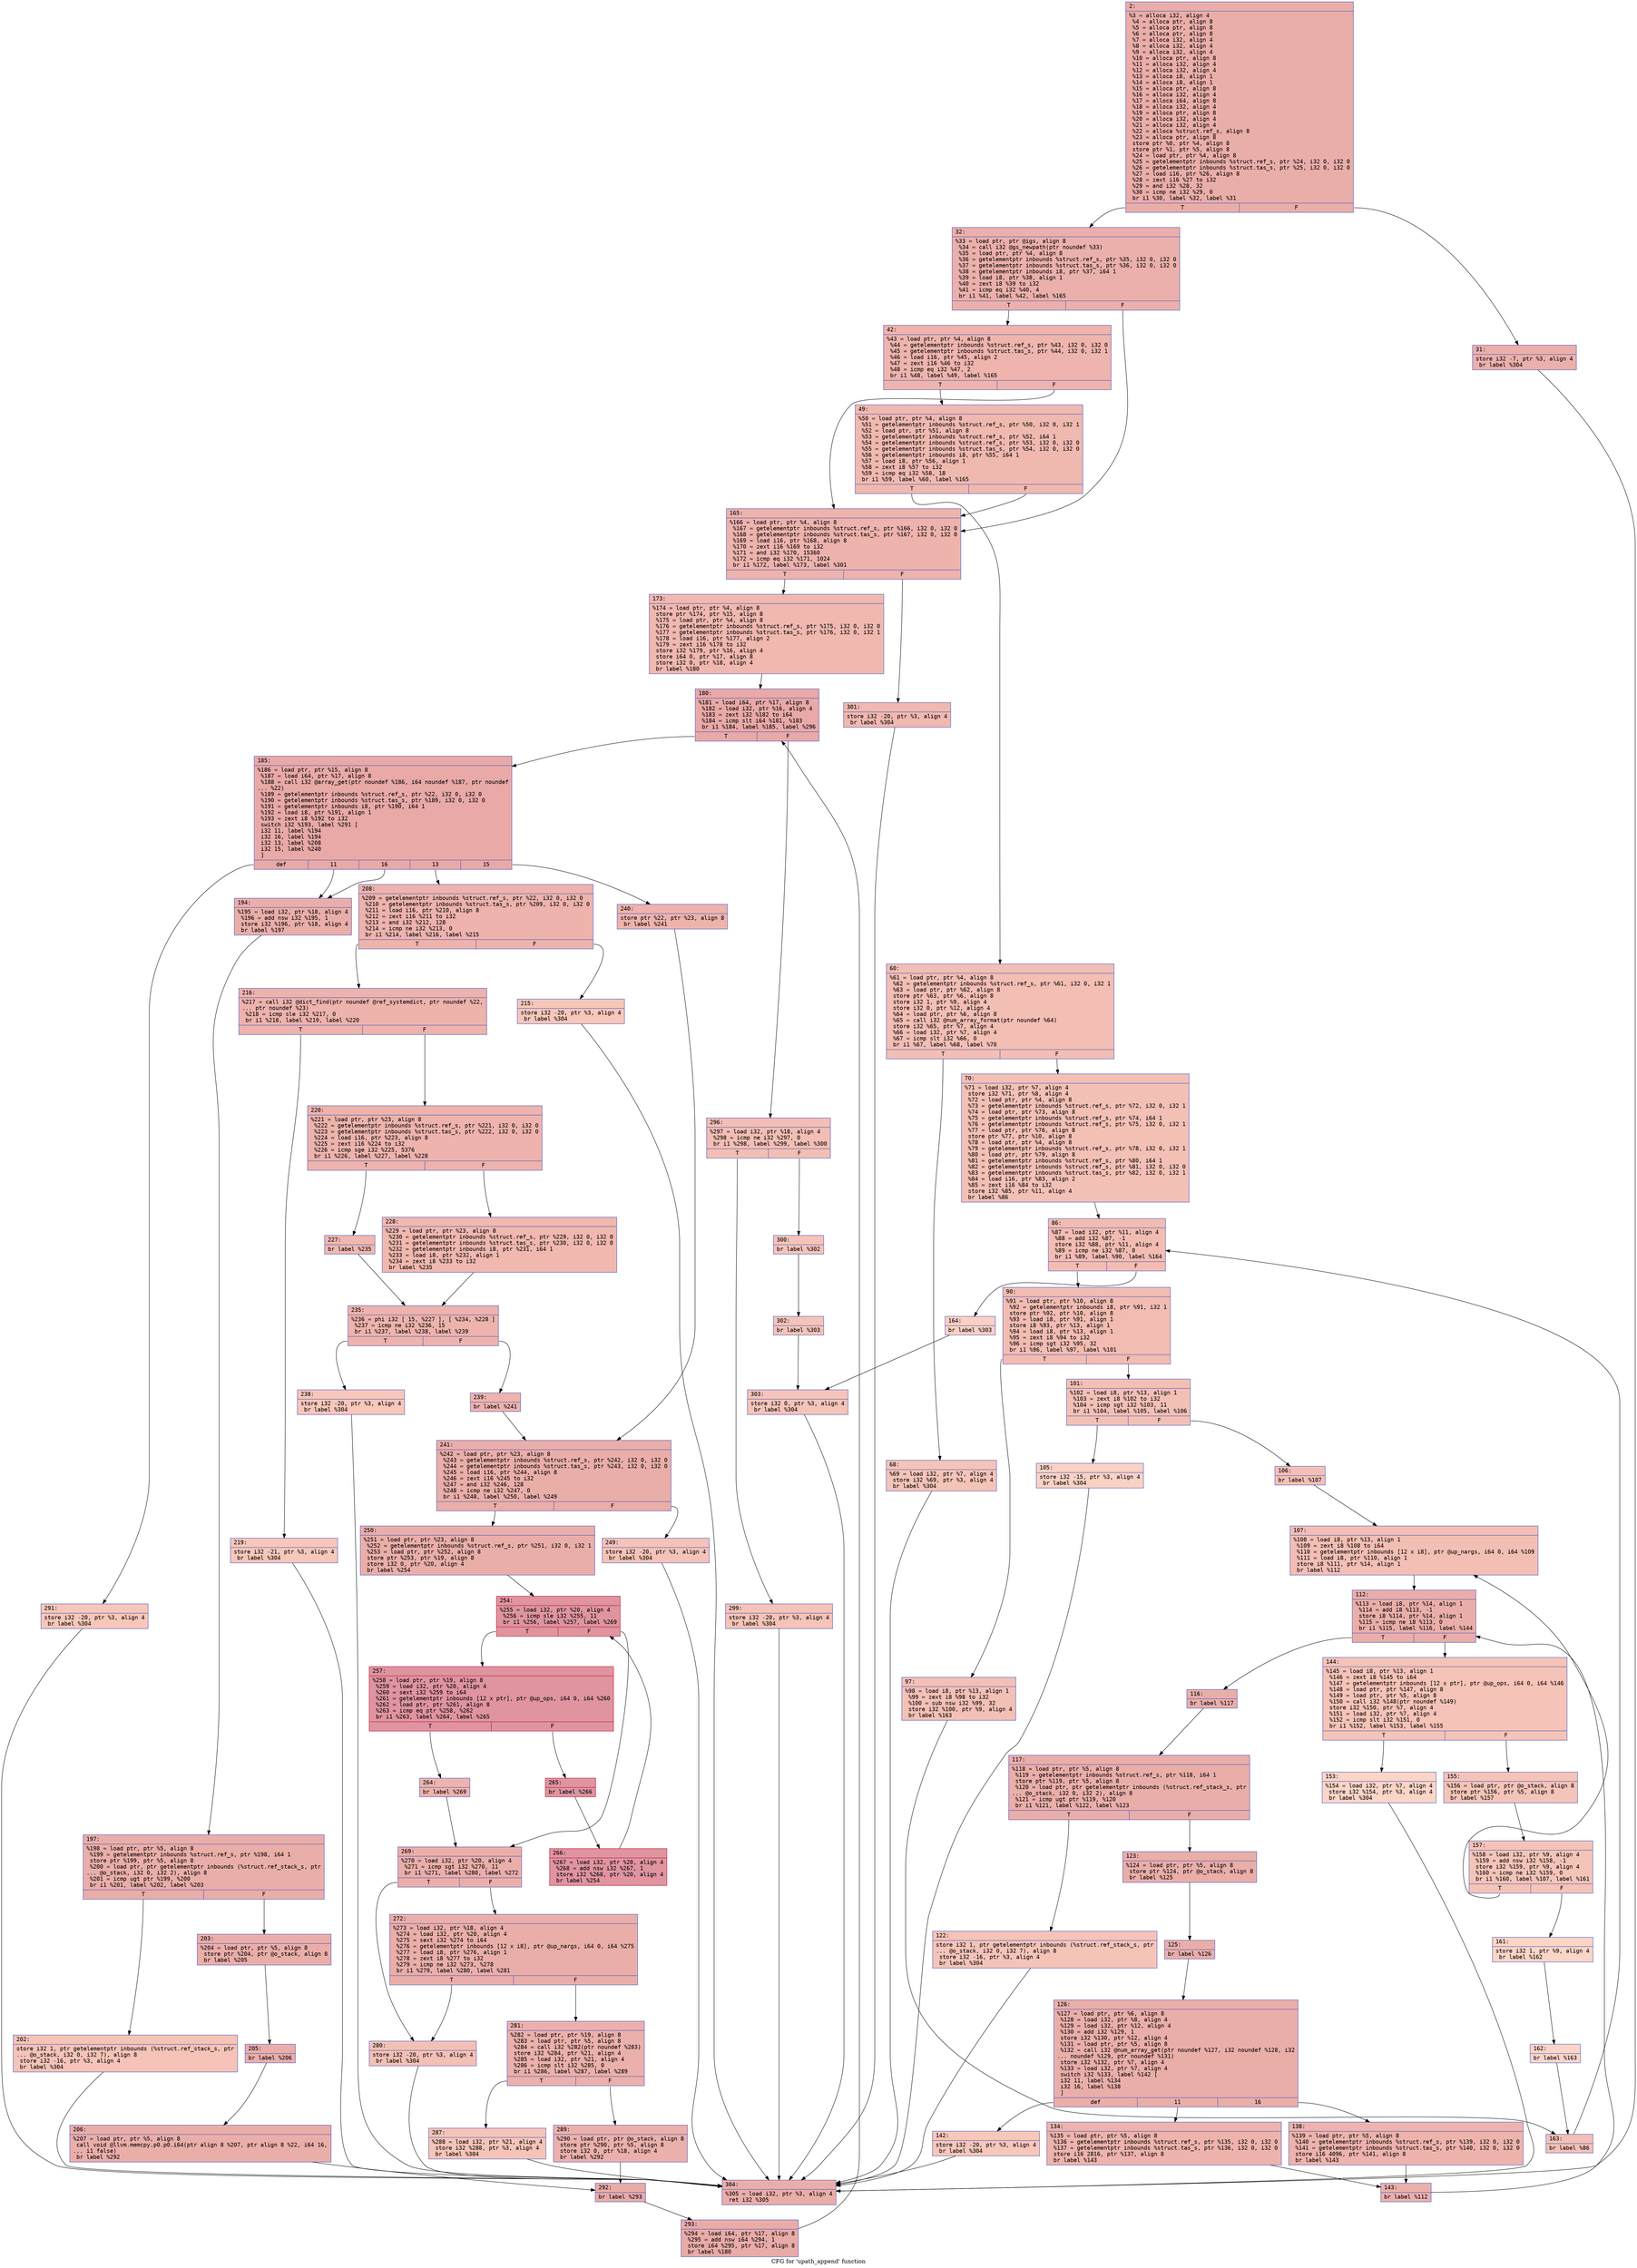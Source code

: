 digraph "CFG for 'upath_append' function" {
	label="CFG for 'upath_append' function";

	Node0x600003a87bb0 [shape=record,color="#3d50c3ff", style=filled, fillcolor="#d0473d70" fontname="Courier",label="{2:\l|  %3 = alloca i32, align 4\l  %4 = alloca ptr, align 8\l  %5 = alloca ptr, align 8\l  %6 = alloca ptr, align 8\l  %7 = alloca i32, align 4\l  %8 = alloca i32, align 4\l  %9 = alloca i32, align 4\l  %10 = alloca ptr, align 8\l  %11 = alloca i32, align 4\l  %12 = alloca i32, align 4\l  %13 = alloca i8, align 1\l  %14 = alloca i8, align 1\l  %15 = alloca ptr, align 8\l  %16 = alloca i32, align 4\l  %17 = alloca i64, align 8\l  %18 = alloca i32, align 4\l  %19 = alloca ptr, align 8\l  %20 = alloca i32, align 4\l  %21 = alloca i32, align 4\l  %22 = alloca %struct.ref_s, align 8\l  %23 = alloca ptr, align 8\l  store ptr %0, ptr %4, align 8\l  store ptr %1, ptr %5, align 8\l  %24 = load ptr, ptr %4, align 8\l  %25 = getelementptr inbounds %struct.ref_s, ptr %24, i32 0, i32 0\l  %26 = getelementptr inbounds %struct.tas_s, ptr %25, i32 0, i32 0\l  %27 = load i16, ptr %26, align 8\l  %28 = zext i16 %27 to i32\l  %29 = and i32 %28, 32\l  %30 = icmp ne i32 %29, 0\l  br i1 %30, label %32, label %31\l|{<s0>T|<s1>F}}"];
	Node0x600003a87bb0:s0 -> Node0x600003a87c50[tooltip="2 -> 32\nProbability 50.00%" ];
	Node0x600003a87bb0:s1 -> Node0x600003a87c00[tooltip="2 -> 31\nProbability 50.00%" ];
	Node0x600003a87c00 [shape=record,color="#3d50c3ff", style=filled, fillcolor="#d24b4070" fontname="Courier",label="{31:\l|  store i32 -7, ptr %3, align 4\l  br label %304\l}"];
	Node0x600003a87c00 -> Node0x600003a81450[tooltip="31 -> 304\nProbability 100.00%" ];
	Node0x600003a87c50 [shape=record,color="#3d50c3ff", style=filled, fillcolor="#d24b4070" fontname="Courier",label="{32:\l|  %33 = load ptr, ptr @igs, align 8\l  %34 = call i32 @gs_newpath(ptr noundef %33)\l  %35 = load ptr, ptr %4, align 8\l  %36 = getelementptr inbounds %struct.ref_s, ptr %35, i32 0, i32 0\l  %37 = getelementptr inbounds %struct.tas_s, ptr %36, i32 0, i32 0\l  %38 = getelementptr inbounds i8, ptr %37, i64 1\l  %39 = load i8, ptr %38, align 1\l  %40 = zext i8 %39 to i32\l  %41 = icmp eq i32 %40, 4\l  br i1 %41, label %42, label %165\l|{<s0>T|<s1>F}}"];
	Node0x600003a87c50:s0 -> Node0x600003a87ca0[tooltip="32 -> 42\nProbability 50.00%" ];
	Node0x600003a87c50:s1 -> Node0x600003a80690[tooltip="32 -> 165\nProbability 50.00%" ];
	Node0x600003a87ca0 [shape=record,color="#3d50c3ff", style=filled, fillcolor="#d8564670" fontname="Courier",label="{42:\l|  %43 = load ptr, ptr %4, align 8\l  %44 = getelementptr inbounds %struct.ref_s, ptr %43, i32 0, i32 0\l  %45 = getelementptr inbounds %struct.tas_s, ptr %44, i32 0, i32 1\l  %46 = load i16, ptr %45, align 2\l  %47 = zext i16 %46 to i32\l  %48 = icmp eq i32 %47, 2\l  br i1 %48, label %49, label %165\l|{<s0>T|<s1>F}}"];
	Node0x600003a87ca0:s0 -> Node0x600003a87cf0[tooltip="42 -> 49\nProbability 50.00%" ];
	Node0x600003a87ca0:s1 -> Node0x600003a80690[tooltip="42 -> 165\nProbability 50.00%" ];
	Node0x600003a87cf0 [shape=record,color="#3d50c3ff", style=filled, fillcolor="#de614d70" fontname="Courier",label="{49:\l|  %50 = load ptr, ptr %4, align 8\l  %51 = getelementptr inbounds %struct.ref_s, ptr %50, i32 0, i32 1\l  %52 = load ptr, ptr %51, align 8\l  %53 = getelementptr inbounds %struct.ref_s, ptr %52, i64 1\l  %54 = getelementptr inbounds %struct.ref_s, ptr %53, i32 0, i32 0\l  %55 = getelementptr inbounds %struct.tas_s, ptr %54, i32 0, i32 0\l  %56 = getelementptr inbounds i8, ptr %55, i64 1\l  %57 = load i8, ptr %56, align 1\l  %58 = zext i8 %57 to i32\l  %59 = icmp eq i32 %58, 18\l  br i1 %59, label %60, label %165\l|{<s0>T|<s1>F}}"];
	Node0x600003a87cf0:s0 -> Node0x600003a87d40[tooltip="49 -> 60\nProbability 50.00%" ];
	Node0x600003a87cf0:s1 -> Node0x600003a80690[tooltip="49 -> 165\nProbability 50.00%" ];
	Node0x600003a87d40 [shape=record,color="#3d50c3ff", style=filled, fillcolor="#e36c5570" fontname="Courier",label="{60:\l|  %61 = load ptr, ptr %4, align 8\l  %62 = getelementptr inbounds %struct.ref_s, ptr %61, i32 0, i32 1\l  %63 = load ptr, ptr %62, align 8\l  store ptr %63, ptr %6, align 8\l  store i32 1, ptr %9, align 4\l  store i32 0, ptr %12, align 4\l  %64 = load ptr, ptr %6, align 8\l  %65 = call i32 @num_array_format(ptr noundef %64)\l  store i32 %65, ptr %7, align 4\l  %66 = load i32, ptr %7, align 4\l  %67 = icmp slt i32 %66, 0\l  br i1 %67, label %68, label %70\l|{<s0>T|<s1>F}}"];
	Node0x600003a87d40:s0 -> Node0x600003a87d90[tooltip="60 -> 68\nProbability 37.50%" ];
	Node0x600003a87d40:s1 -> Node0x600003a87de0[tooltip="60 -> 70\nProbability 62.50%" ];
	Node0x600003a87d90 [shape=record,color="#3d50c3ff", style=filled, fillcolor="#e97a5f70" fontname="Courier",label="{68:\l|  %69 = load i32, ptr %7, align 4\l  store i32 %69, ptr %3, align 4\l  br label %304\l}"];
	Node0x600003a87d90 -> Node0x600003a81450[tooltip="68 -> 304\nProbability 100.00%" ];
	Node0x600003a87de0 [shape=record,color="#3d50c3ff", style=filled, fillcolor="#e5705870" fontname="Courier",label="{70:\l|  %71 = load i32, ptr %7, align 4\l  store i32 %71, ptr %8, align 4\l  %72 = load ptr, ptr %4, align 8\l  %73 = getelementptr inbounds %struct.ref_s, ptr %72, i32 0, i32 1\l  %74 = load ptr, ptr %73, align 8\l  %75 = getelementptr inbounds %struct.ref_s, ptr %74, i64 1\l  %76 = getelementptr inbounds %struct.ref_s, ptr %75, i32 0, i32 1\l  %77 = load ptr, ptr %76, align 8\l  store ptr %77, ptr %10, align 8\l  %78 = load ptr, ptr %4, align 8\l  %79 = getelementptr inbounds %struct.ref_s, ptr %78, i32 0, i32 1\l  %80 = load ptr, ptr %79, align 8\l  %81 = getelementptr inbounds %struct.ref_s, ptr %80, i64 1\l  %82 = getelementptr inbounds %struct.ref_s, ptr %81, i32 0, i32 0\l  %83 = getelementptr inbounds %struct.tas_s, ptr %82, i32 0, i32 1\l  %84 = load i16, ptr %83, align 2\l  %85 = zext i16 %84 to i32\l  store i32 %85, ptr %11, align 4\l  br label %86\l}"];
	Node0x600003a87de0 -> Node0x600003a87e30[tooltip="70 -> 86\nProbability 100.00%" ];
	Node0x600003a87e30 [shape=record,color="#3d50c3ff", style=filled, fillcolor="#e1675170" fontname="Courier",label="{86:\l|  %87 = load i32, ptr %11, align 4\l  %88 = add i32 %87, -1\l  store i32 %88, ptr %11, align 4\l  %89 = icmp ne i32 %87, 0\l  br i1 %89, label %90, label %164\l|{<s0>T|<s1>F}}"];
	Node0x600003a87e30:s0 -> Node0x600003a87e80[tooltip="86 -> 90\nProbability 96.88%" ];
	Node0x600003a87e30:s1 -> Node0x600003a80640[tooltip="86 -> 164\nProbability 3.12%" ];
	Node0x600003a87e80 [shape=record,color="#3d50c3ff", style=filled, fillcolor="#e1675170" fontname="Courier",label="{90:\l|  %91 = load ptr, ptr %10, align 8\l  %92 = getelementptr inbounds i8, ptr %91, i32 1\l  store ptr %92, ptr %10, align 8\l  %93 = load i8, ptr %91, align 1\l  store i8 %93, ptr %13, align 1\l  %94 = load i8, ptr %13, align 1\l  %95 = zext i8 %94 to i32\l  %96 = icmp sgt i32 %95, 32\l  br i1 %96, label %97, label %101\l|{<s0>T|<s1>F}}"];
	Node0x600003a87e80:s0 -> Node0x600003a87ed0[tooltip="90 -> 97\nProbability 50.00%" ];
	Node0x600003a87e80:s1 -> Node0x600003a87f20[tooltip="90 -> 101\nProbability 50.00%" ];
	Node0x600003a87ed0 [shape=record,color="#3d50c3ff", style=filled, fillcolor="#e5705870" fontname="Courier",label="{97:\l|  %98 = load i8, ptr %13, align 1\l  %99 = zext i8 %98 to i32\l  %100 = sub nsw i32 %99, 32\l  store i32 %100, ptr %9, align 4\l  br label %163\l}"];
	Node0x600003a87ed0 -> Node0x600003a805f0[tooltip="97 -> 163\nProbability 100.00%" ];
	Node0x600003a87f20 [shape=record,color="#3d50c3ff", style=filled, fillcolor="#e5705870" fontname="Courier",label="{101:\l|  %102 = load i8, ptr %13, align 1\l  %103 = zext i8 %102 to i32\l  %104 = icmp sgt i32 %103, 11\l  br i1 %104, label %105, label %106\l|{<s0>T|<s1>F}}"];
	Node0x600003a87f20:s0 -> Node0x600003a87f70[tooltip="101 -> 105\nProbability 3.12%" ];
	Node0x600003a87f20:s1 -> Node0x600003a80000[tooltip="101 -> 106\nProbability 96.88%" ];
	Node0x600003a87f70 [shape=record,color="#3d50c3ff", style=filled, fillcolor="#f4987a70" fontname="Courier",label="{105:\l|  store i32 -15, ptr %3, align 4\l  br label %304\l}"];
	Node0x600003a87f70 -> Node0x600003a81450[tooltip="105 -> 304\nProbability 100.00%" ];
	Node0x600003a80000 [shape=record,color="#3d50c3ff", style=filled, fillcolor="#e5705870" fontname="Courier",label="{106:\l|  br label %107\l}"];
	Node0x600003a80000 -> Node0x600003a80050[tooltip="106 -> 107\nProbability 100.00%" ];
	Node0x600003a80050 [shape=record,color="#3d50c3ff", style=filled, fillcolor="#e36c5570" fontname="Courier",label="{107:\l|  %108 = load i8, ptr %13, align 1\l  %109 = zext i8 %108 to i64\l  %110 = getelementptr inbounds [12 x i8], ptr @up_nargs, i64 0, i64 %109\l  %111 = load i8, ptr %110, align 1\l  store i8 %111, ptr %14, align 1\l  br label %112\l}"];
	Node0x600003a80050 -> Node0x600003a800a0[tooltip="107 -> 112\nProbability 100.00%" ];
	Node0x600003a800a0 [shape=record,color="#3d50c3ff", style=filled, fillcolor="#d0473d70" fontname="Courier",label="{112:\l|  %113 = load i8, ptr %14, align 1\l  %114 = add i8 %113, -1\l  store i8 %114, ptr %14, align 1\l  %115 = icmp ne i8 %113, 0\l  br i1 %115, label %116, label %144\l|{<s0>T|<s1>F}}"];
	Node0x600003a800a0:s0 -> Node0x600003a800f0[tooltip="112 -> 116\nProbability 96.88%" ];
	Node0x600003a800a0:s1 -> Node0x600003a80410[tooltip="112 -> 144\nProbability 3.12%" ];
	Node0x600003a800f0 [shape=record,color="#3d50c3ff", style=filled, fillcolor="#d0473d70" fontname="Courier",label="{116:\l|  br label %117\l}"];
	Node0x600003a800f0 -> Node0x600003a80140[tooltip="116 -> 117\nProbability 100.00%" ];
	Node0x600003a80140 [shape=record,color="#3d50c3ff", style=filled, fillcolor="#d0473d70" fontname="Courier",label="{117:\l|  %118 = load ptr, ptr %5, align 8\l  %119 = getelementptr inbounds %struct.ref_s, ptr %118, i64 1\l  store ptr %119, ptr %5, align 8\l  %120 = load ptr, ptr getelementptr inbounds (%struct.ref_stack_s, ptr\l... @o_stack, i32 0, i32 2), align 8\l  %121 = icmp ugt ptr %119, %120\l  br i1 %121, label %122, label %123\l|{<s0>T|<s1>F}}"];
	Node0x600003a80140:s0 -> Node0x600003a80190[tooltip="117 -> 122\nProbability 3.12%" ];
	Node0x600003a80140:s1 -> Node0x600003a801e0[tooltip="117 -> 123\nProbability 96.88%" ];
	Node0x600003a80190 [shape=record,color="#3d50c3ff", style=filled, fillcolor="#e97a5f70" fontname="Courier",label="{122:\l|  store i32 1, ptr getelementptr inbounds (%struct.ref_stack_s, ptr\l... @o_stack, i32 0, i32 7), align 8\l  store i32 -16, ptr %3, align 4\l  br label %304\l}"];
	Node0x600003a80190 -> Node0x600003a81450[tooltip="122 -> 304\nProbability 100.00%" ];
	Node0x600003a801e0 [shape=record,color="#3d50c3ff", style=filled, fillcolor="#d0473d70" fontname="Courier",label="{123:\l|  %124 = load ptr, ptr %5, align 8\l  store ptr %124, ptr @o_stack, align 8\l  br label %125\l}"];
	Node0x600003a801e0 -> Node0x600003a80230[tooltip="123 -> 125\nProbability 100.00%" ];
	Node0x600003a80230 [shape=record,color="#3d50c3ff", style=filled, fillcolor="#d0473d70" fontname="Courier",label="{125:\l|  br label %126\l}"];
	Node0x600003a80230 -> Node0x600003a80280[tooltip="125 -> 126\nProbability 100.00%" ];
	Node0x600003a80280 [shape=record,color="#3d50c3ff", style=filled, fillcolor="#d0473d70" fontname="Courier",label="{126:\l|  %127 = load ptr, ptr %6, align 8\l  %128 = load i32, ptr %8, align 4\l  %129 = load i32, ptr %12, align 4\l  %130 = add i32 %129, 1\l  store i32 %130, ptr %12, align 4\l  %131 = load ptr, ptr %5, align 8\l  %132 = call i32 @num_array_get(ptr noundef %127, i32 noundef %128, i32\l... noundef %129, ptr noundef %131)\l  store i32 %132, ptr %7, align 4\l  %133 = load i32, ptr %7, align 4\l  switch i32 %133, label %142 [\l    i32 11, label %134\l    i32 16, label %138\l  ]\l|{<s0>def|<s1>11|<s2>16}}"];
	Node0x600003a80280:s0 -> Node0x600003a80370[tooltip="126 -> 142\nProbability 1.59%" ];
	Node0x600003a80280:s1 -> Node0x600003a802d0[tooltip="126 -> 134\nProbability 49.21%" ];
	Node0x600003a80280:s2 -> Node0x600003a80320[tooltip="126 -> 138\nProbability 49.21%" ];
	Node0x600003a802d0 [shape=record,color="#3d50c3ff", style=filled, fillcolor="#d6524470" fontname="Courier",label="{134:\l|  %135 = load ptr, ptr %5, align 8\l  %136 = getelementptr inbounds %struct.ref_s, ptr %135, i32 0, i32 0\l  %137 = getelementptr inbounds %struct.tas_s, ptr %136, i32 0, i32 0\l  store i16 2816, ptr %137, align 8\l  br label %143\l}"];
	Node0x600003a802d0 -> Node0x600003a803c0[tooltip="134 -> 143\nProbability 100.00%" ];
	Node0x600003a80320 [shape=record,color="#3d50c3ff", style=filled, fillcolor="#d6524470" fontname="Courier",label="{138:\l|  %139 = load ptr, ptr %5, align 8\l  %140 = getelementptr inbounds %struct.ref_s, ptr %139, i32 0, i32 0\l  %141 = getelementptr inbounds %struct.tas_s, ptr %140, i32 0, i32 0\l  store i16 4096, ptr %141, align 8\l  br label %143\l}"];
	Node0x600003a80320 -> Node0x600003a803c0[tooltip="138 -> 143\nProbability 100.00%" ];
	Node0x600003a80370 [shape=record,color="#3d50c3ff", style=filled, fillcolor="#ec7f6370" fontname="Courier",label="{142:\l|  store i32 -20, ptr %3, align 4\l  br label %304\l}"];
	Node0x600003a80370 -> Node0x600003a81450[tooltip="142 -> 304\nProbability 100.00%" ];
	Node0x600003a803c0 [shape=record,color="#3d50c3ff", style=filled, fillcolor="#d24b4070" fontname="Courier",label="{143:\l|  br label %112\l}"];
	Node0x600003a803c0 -> Node0x600003a800a0[tooltip="143 -> 112\nProbability 100.00%" ];
	Node0x600003a80410 [shape=record,color="#3d50c3ff", style=filled, fillcolor="#e8765c70" fontname="Courier",label="{144:\l|  %145 = load i8, ptr %13, align 1\l  %146 = zext i8 %145 to i64\l  %147 = getelementptr inbounds [12 x ptr], ptr @up_ops, i64 0, i64 %146\l  %148 = load ptr, ptr %147, align 8\l  %149 = load ptr, ptr %5, align 8\l  %150 = call i32 %148(ptr noundef %149)\l  store i32 %150, ptr %7, align 4\l  %151 = load i32, ptr %7, align 4\l  %152 = icmp slt i32 %151, 0\l  br i1 %152, label %153, label %155\l|{<s0>T|<s1>F}}"];
	Node0x600003a80410:s0 -> Node0x600003a80460[tooltip="144 -> 153\nProbability 3.12%" ];
	Node0x600003a80410:s1 -> Node0x600003a804b0[tooltip="144 -> 155\nProbability 96.88%" ];
	Node0x600003a80460 [shape=record,color="#3d50c3ff", style=filled, fillcolor="#f5a08170" fontname="Courier",label="{153:\l|  %154 = load i32, ptr %7, align 4\l  store i32 %154, ptr %3, align 4\l  br label %304\l}"];
	Node0x600003a80460 -> Node0x600003a81450[tooltip="153 -> 304\nProbability 100.00%" ];
	Node0x600003a804b0 [shape=record,color="#3d50c3ff", style=filled, fillcolor="#e97a5f70" fontname="Courier",label="{155:\l|  %156 = load ptr, ptr @o_stack, align 8\l  store ptr %156, ptr %5, align 8\l  br label %157\l}"];
	Node0x600003a804b0 -> Node0x600003a80500[tooltip="155 -> 157\nProbability 100.00%" ];
	Node0x600003a80500 [shape=record,color="#3d50c3ff", style=filled, fillcolor="#e97a5f70" fontname="Courier",label="{157:\l|  %158 = load i32, ptr %9, align 4\l  %159 = add nsw i32 %158, -1\l  store i32 %159, ptr %9, align 4\l  %160 = icmp ne i32 %159, 0\l  br i1 %160, label %107, label %161\l|{<s0>T|<s1>F}}"];
	Node0x600003a80500:s0 -> Node0x600003a80050[tooltip="157 -> 107\nProbability 96.88%" ];
	Node0x600003a80500:s1 -> Node0x600003a80550[tooltip="157 -> 161\nProbability 3.12%" ];
	Node0x600003a80550 [shape=record,color="#3d50c3ff", style=filled, fillcolor="#f5a08170" fontname="Courier",label="{161:\l|  store i32 1, ptr %9, align 4\l  br label %162\l}"];
	Node0x600003a80550 -> Node0x600003a805a0[tooltip="161 -> 162\nProbability 100.00%" ];
	Node0x600003a805a0 [shape=record,color="#3d50c3ff", style=filled, fillcolor="#f5a08170" fontname="Courier",label="{162:\l|  br label %163\l}"];
	Node0x600003a805a0 -> Node0x600003a805f0[tooltip="162 -> 163\nProbability 100.00%" ];
	Node0x600003a805f0 [shape=record,color="#3d50c3ff", style=filled, fillcolor="#e5705870" fontname="Courier",label="{163:\l|  br label %86\l}"];
	Node0x600003a805f0 -> Node0x600003a87e30[tooltip="163 -> 86\nProbability 100.00%" ];
	Node0x600003a80640 [shape=record,color="#3d50c3ff", style=filled, fillcolor="#f3947570" fontname="Courier",label="{164:\l|  br label %303\l}"];
	Node0x600003a80640 -> Node0x600003a81400[tooltip="164 -> 303\nProbability 100.00%" ];
	Node0x600003a80690 [shape=record,color="#3d50c3ff", style=filled, fillcolor="#d6524470" fontname="Courier",label="{165:\l|  %166 = load ptr, ptr %4, align 8\l  %167 = getelementptr inbounds %struct.ref_s, ptr %166, i32 0, i32 0\l  %168 = getelementptr inbounds %struct.tas_s, ptr %167, i32 0, i32 0\l  %169 = load i16, ptr %168, align 8\l  %170 = zext i16 %169 to i32\l  %171 = and i32 %170, 15360\l  %172 = icmp eq i32 %171, 1024\l  br i1 %172, label %173, label %301\l|{<s0>T|<s1>F}}"];
	Node0x600003a80690:s0 -> Node0x600003a806e0[tooltip="165 -> 173\nProbability 50.00%" ];
	Node0x600003a80690:s1 -> Node0x600003a81360[tooltip="165 -> 301\nProbability 50.00%" ];
	Node0x600003a806e0 [shape=record,color="#3d50c3ff", style=filled, fillcolor="#dc5d4a70" fontname="Courier",label="{173:\l|  %174 = load ptr, ptr %4, align 8\l  store ptr %174, ptr %15, align 8\l  %175 = load ptr, ptr %4, align 8\l  %176 = getelementptr inbounds %struct.ref_s, ptr %175, i32 0, i32 0\l  %177 = getelementptr inbounds %struct.tas_s, ptr %176, i32 0, i32 1\l  %178 = load i16, ptr %177, align 2\l  %179 = zext i16 %178 to i32\l  store i32 %179, ptr %16, align 4\l  store i64 0, ptr %17, align 8\l  store i32 0, ptr %18, align 4\l  br label %180\l}"];
	Node0x600003a806e0 -> Node0x600003a80730[tooltip="173 -> 180\nProbability 100.00%" ];
	Node0x600003a80730 [shape=record,color="#3d50c3ff", style=filled, fillcolor="#ca3b3770" fontname="Courier",label="{180:\l|  %181 = load i64, ptr %17, align 8\l  %182 = load i32, ptr %16, align 4\l  %183 = zext i32 %182 to i64\l  %184 = icmp slt i64 %181, %183\l  br i1 %184, label %185, label %296\l|{<s0>T|<s1>F}}"];
	Node0x600003a80730:s0 -> Node0x600003a80780[tooltip="180 -> 185\nProbability 96.88%" ];
	Node0x600003a80730:s1 -> Node0x600003a81270[tooltip="180 -> 296\nProbability 3.12%" ];
	Node0x600003a80780 [shape=record,color="#3d50c3ff", style=filled, fillcolor="#ca3b3770" fontname="Courier",label="{185:\l|  %186 = load ptr, ptr %15, align 8\l  %187 = load i64, ptr %17, align 8\l  %188 = call i32 @array_get(ptr noundef %186, i64 noundef %187, ptr noundef\l... %22)\l  %189 = getelementptr inbounds %struct.ref_s, ptr %22, i32 0, i32 0\l  %190 = getelementptr inbounds %struct.tas_s, ptr %189, i32 0, i32 0\l  %191 = getelementptr inbounds i8, ptr %190, i64 1\l  %192 = load i8, ptr %191, align 1\l  %193 = zext i8 %192 to i32\l  switch i32 %193, label %291 [\l    i32 11, label %194\l    i32 16, label %194\l    i32 13, label %208\l    i32 15, label %240\l  ]\l|{<s0>def|<s1>11|<s2>16|<s3>13|<s4>15}}"];
	Node0x600003a80780:s0 -> Node0x600003a81180[tooltip="185 -> 291\nProbability 0.80%" ];
	Node0x600003a80780:s1 -> Node0x600003a807d0[tooltip="185 -> 194\nProbability 49.60%" ];
	Node0x600003a80780:s2 -> Node0x600003a807d0[tooltip="185 -> 194\nProbability 49.60%" ];
	Node0x600003a80780:s3 -> Node0x600003a809b0[tooltip="185 -> 208\nProbability 24.80%" ];
	Node0x600003a80780:s4 -> Node0x600003a80cd0[tooltip="185 -> 240\nProbability 24.80%" ];
	Node0x600003a807d0 [shape=record,color="#3d50c3ff", style=filled, fillcolor="#d0473d70" fontname="Courier",label="{194:\l|  %195 = load i32, ptr %18, align 4\l  %196 = add nsw i32 %195, 1\l  store i32 %196, ptr %18, align 4\l  br label %197\l}"];
	Node0x600003a807d0 -> Node0x600003a80820[tooltip="194 -> 197\nProbability 100.00%" ];
	Node0x600003a80820 [shape=record,color="#3d50c3ff", style=filled, fillcolor="#d0473d70" fontname="Courier",label="{197:\l|  %198 = load ptr, ptr %5, align 8\l  %199 = getelementptr inbounds %struct.ref_s, ptr %198, i64 1\l  store ptr %199, ptr %5, align 8\l  %200 = load ptr, ptr getelementptr inbounds (%struct.ref_stack_s, ptr\l... @o_stack, i32 0, i32 2), align 8\l  %201 = icmp ugt ptr %199, %200\l  br i1 %201, label %202, label %203\l|{<s0>T|<s1>F}}"];
	Node0x600003a80820:s0 -> Node0x600003a80870[tooltip="197 -> 202\nProbability 3.12%" ];
	Node0x600003a80820:s1 -> Node0x600003a808c0[tooltip="197 -> 203\nProbability 96.88%" ];
	Node0x600003a80870 [shape=record,color="#3d50c3ff", style=filled, fillcolor="#e8765c70" fontname="Courier",label="{202:\l|  store i32 1, ptr getelementptr inbounds (%struct.ref_stack_s, ptr\l... @o_stack, i32 0, i32 7), align 8\l  store i32 -16, ptr %3, align 4\l  br label %304\l}"];
	Node0x600003a80870 -> Node0x600003a81450[tooltip="202 -> 304\nProbability 100.00%" ];
	Node0x600003a808c0 [shape=record,color="#3d50c3ff", style=filled, fillcolor="#d0473d70" fontname="Courier",label="{203:\l|  %204 = load ptr, ptr %5, align 8\l  store ptr %204, ptr @o_stack, align 8\l  br label %205\l}"];
	Node0x600003a808c0 -> Node0x600003a80910[tooltip="203 -> 205\nProbability 100.00%" ];
	Node0x600003a80910 [shape=record,color="#3d50c3ff", style=filled, fillcolor="#d0473d70" fontname="Courier",label="{205:\l|  br label %206\l}"];
	Node0x600003a80910 -> Node0x600003a80960[tooltip="205 -> 206\nProbability 100.00%" ];
	Node0x600003a80960 [shape=record,color="#3d50c3ff", style=filled, fillcolor="#d0473d70" fontname="Courier",label="{206:\l|  %207 = load ptr, ptr %5, align 8\l  call void @llvm.memcpy.p0.p0.i64(ptr align 8 %207, ptr align 8 %22, i64 16,\l... i1 false)\l  br label %292\l}"];
	Node0x600003a80960 -> Node0x600003a811d0[tooltip="206 -> 292\nProbability 100.00%" ];
	Node0x600003a809b0 [shape=record,color="#3d50c3ff", style=filled, fillcolor="#d6524470" fontname="Courier",label="{208:\l|  %209 = getelementptr inbounds %struct.ref_s, ptr %22, i32 0, i32 0\l  %210 = getelementptr inbounds %struct.tas_s, ptr %209, i32 0, i32 0\l  %211 = load i16, ptr %210, align 8\l  %212 = zext i16 %211 to i32\l  %213 = and i32 %212, 128\l  %214 = icmp ne i32 %213, 0\l  br i1 %214, label %216, label %215\l|{<s0>T|<s1>F}}"];
	Node0x600003a809b0:s0 -> Node0x600003a80a50[tooltip="208 -> 216\nProbability 96.88%" ];
	Node0x600003a809b0:s1 -> Node0x600003a80a00[tooltip="208 -> 215\nProbability 3.12%" ];
	Node0x600003a80a00 [shape=record,color="#3d50c3ff", style=filled, fillcolor="#ec7f6370" fontname="Courier",label="{215:\l|  store i32 -20, ptr %3, align 4\l  br label %304\l}"];
	Node0x600003a80a00 -> Node0x600003a81450[tooltip="215 -> 304\nProbability 100.00%" ];
	Node0x600003a80a50 [shape=record,color="#3d50c3ff", style=filled, fillcolor="#d6524470" fontname="Courier",label="{216:\l|  %217 = call i32 @dict_find(ptr noundef @ref_systemdict, ptr noundef %22,\l... ptr noundef %23)\l  %218 = icmp sle i32 %217, 0\l  br i1 %218, label %219, label %220\l|{<s0>T|<s1>F}}"];
	Node0x600003a80a50:s0 -> Node0x600003a80aa0[tooltip="216 -> 219\nProbability 3.12%" ];
	Node0x600003a80a50:s1 -> Node0x600003a80af0[tooltip="216 -> 220\nProbability 96.88%" ];
	Node0x600003a80aa0 [shape=record,color="#3d50c3ff", style=filled, fillcolor="#ec7f6370" fontname="Courier",label="{219:\l|  store i32 -21, ptr %3, align 4\l  br label %304\l}"];
	Node0x600003a80aa0 -> Node0x600003a81450[tooltip="219 -> 304\nProbability 100.00%" ];
	Node0x600003a80af0 [shape=record,color="#3d50c3ff", style=filled, fillcolor="#d6524470" fontname="Courier",label="{220:\l|  %221 = load ptr, ptr %23, align 8\l  %222 = getelementptr inbounds %struct.ref_s, ptr %221, i32 0, i32 0\l  %223 = getelementptr inbounds %struct.tas_s, ptr %222, i32 0, i32 0\l  %224 = load i16, ptr %223, align 8\l  %225 = zext i16 %224 to i32\l  %226 = icmp sge i32 %225, 5376\l  br i1 %226, label %227, label %228\l|{<s0>T|<s1>F}}"];
	Node0x600003a80af0:s0 -> Node0x600003a80b40[tooltip="220 -> 227\nProbability 50.00%" ];
	Node0x600003a80af0:s1 -> Node0x600003a80b90[tooltip="220 -> 228\nProbability 50.00%" ];
	Node0x600003a80b40 [shape=record,color="#3d50c3ff", style=filled, fillcolor="#dc5d4a70" fontname="Courier",label="{227:\l|  br label %235\l}"];
	Node0x600003a80b40 -> Node0x600003a80be0[tooltip="227 -> 235\nProbability 100.00%" ];
	Node0x600003a80b90 [shape=record,color="#3d50c3ff", style=filled, fillcolor="#dc5d4a70" fontname="Courier",label="{228:\l|  %229 = load ptr, ptr %23, align 8\l  %230 = getelementptr inbounds %struct.ref_s, ptr %229, i32 0, i32 0\l  %231 = getelementptr inbounds %struct.tas_s, ptr %230, i32 0, i32 0\l  %232 = getelementptr inbounds i8, ptr %231, i64 1\l  %233 = load i8, ptr %232, align 1\l  %234 = zext i8 %233 to i32\l  br label %235\l}"];
	Node0x600003a80b90 -> Node0x600003a80be0[tooltip="228 -> 235\nProbability 100.00%" ];
	Node0x600003a80be0 [shape=record,color="#3d50c3ff", style=filled, fillcolor="#d6524470" fontname="Courier",label="{235:\l|  %236 = phi i32 [ 15, %227 ], [ %234, %228 ]\l  %237 = icmp ne i32 %236, 15\l  br i1 %237, label %238, label %239\l|{<s0>T|<s1>F}}"];
	Node0x600003a80be0:s0 -> Node0x600003a80c30[tooltip="235 -> 238\nProbability 3.12%" ];
	Node0x600003a80be0:s1 -> Node0x600003a80c80[tooltip="235 -> 239\nProbability 96.88%" ];
	Node0x600003a80c30 [shape=record,color="#3d50c3ff", style=filled, fillcolor="#ec7f6370" fontname="Courier",label="{238:\l|  store i32 -20, ptr %3, align 4\l  br label %304\l}"];
	Node0x600003a80c30 -> Node0x600003a81450[tooltip="238 -> 304\nProbability 100.00%" ];
	Node0x600003a80c80 [shape=record,color="#3d50c3ff", style=filled, fillcolor="#d6524470" fontname="Courier",label="{239:\l|  br label %241\l}"];
	Node0x600003a80c80 -> Node0x600003a80d20[tooltip="239 -> 241\nProbability 100.00%" ];
	Node0x600003a80cd0 [shape=record,color="#3d50c3ff", style=filled, fillcolor="#d6524470" fontname="Courier",label="{240:\l|  store ptr %22, ptr %23, align 8\l  br label %241\l}"];
	Node0x600003a80cd0 -> Node0x600003a80d20[tooltip="240 -> 241\nProbability 100.00%" ];
	Node0x600003a80d20 [shape=record,color="#3d50c3ff", style=filled, fillcolor="#d0473d70" fontname="Courier",label="{241:\l|  %242 = load ptr, ptr %23, align 8\l  %243 = getelementptr inbounds %struct.ref_s, ptr %242, i32 0, i32 0\l  %244 = getelementptr inbounds %struct.tas_s, ptr %243, i32 0, i32 0\l  %245 = load i16, ptr %244, align 8\l  %246 = zext i16 %245 to i32\l  %247 = and i32 %246, 128\l  %248 = icmp ne i32 %247, 0\l  br i1 %248, label %250, label %249\l|{<s0>T|<s1>F}}"];
	Node0x600003a80d20:s0 -> Node0x600003a80dc0[tooltip="241 -> 250\nProbability 96.88%" ];
	Node0x600003a80d20:s1 -> Node0x600003a80d70[tooltip="241 -> 249\nProbability 3.12%" ];
	Node0x600003a80d70 [shape=record,color="#3d50c3ff", style=filled, fillcolor="#e8765c70" fontname="Courier",label="{249:\l|  store i32 -20, ptr %3, align 4\l  br label %304\l}"];
	Node0x600003a80d70 -> Node0x600003a81450[tooltip="249 -> 304\nProbability 100.00%" ];
	Node0x600003a80dc0 [shape=record,color="#3d50c3ff", style=filled, fillcolor="#d0473d70" fontname="Courier",label="{250:\l|  %251 = load ptr, ptr %23, align 8\l  %252 = getelementptr inbounds %struct.ref_s, ptr %251, i32 0, i32 1\l  %253 = load ptr, ptr %252, align 8\l  store ptr %253, ptr %19, align 8\l  store i32 0, ptr %20, align 4\l  br label %254\l}"];
	Node0x600003a80dc0 -> Node0x600003a80e10[tooltip="250 -> 254\nProbability 100.00%" ];
	Node0x600003a80e10 [shape=record,color="#b70d28ff", style=filled, fillcolor="#b70d2870" fontname="Courier",label="{254:\l|  %255 = load i32, ptr %20, align 4\l  %256 = icmp sle i32 %255, 11\l  br i1 %256, label %257, label %269\l|{<s0>T|<s1>F}}"];
	Node0x600003a80e10:s0 -> Node0x600003a80e60[tooltip="254 -> 257\nProbability 96.88%" ];
	Node0x600003a80e10:s1 -> Node0x600003a80fa0[tooltip="254 -> 269\nProbability 3.12%" ];
	Node0x600003a80e60 [shape=record,color="#b70d28ff", style=filled, fillcolor="#b70d2870" fontname="Courier",label="{257:\l|  %258 = load ptr, ptr %19, align 8\l  %259 = load i32, ptr %20, align 4\l  %260 = sext i32 %259 to i64\l  %261 = getelementptr inbounds [12 x ptr], ptr @up_ops, i64 0, i64 %260\l  %262 = load ptr, ptr %261, align 8\l  %263 = icmp eq ptr %258, %262\l  br i1 %263, label %264, label %265\l|{<s0>T|<s1>F}}"];
	Node0x600003a80e60:s0 -> Node0x600003a80eb0[tooltip="257 -> 264\nProbability 3.12%" ];
	Node0x600003a80e60:s1 -> Node0x600003a80f00[tooltip="257 -> 265\nProbability 96.88%" ];
	Node0x600003a80eb0 [shape=record,color="#3d50c3ff", style=filled, fillcolor="#d6524470" fontname="Courier",label="{264:\l|  br label %269\l}"];
	Node0x600003a80eb0 -> Node0x600003a80fa0[tooltip="264 -> 269\nProbability 100.00%" ];
	Node0x600003a80f00 [shape=record,color="#b70d28ff", style=filled, fillcolor="#b70d2870" fontname="Courier",label="{265:\l|  br label %266\l}"];
	Node0x600003a80f00 -> Node0x600003a80f50[tooltip="265 -> 266\nProbability 100.00%" ];
	Node0x600003a80f50 [shape=record,color="#b70d28ff", style=filled, fillcolor="#b70d2870" fontname="Courier",label="{266:\l|  %267 = load i32, ptr %20, align 4\l  %268 = add nsw i32 %267, 1\l  store i32 %268, ptr %20, align 4\l  br label %254\l}"];
	Node0x600003a80f50 -> Node0x600003a80e10[tooltip="266 -> 254\nProbability 100.00%" ];
	Node0x600003a80fa0 [shape=record,color="#3d50c3ff", style=filled, fillcolor="#d0473d70" fontname="Courier",label="{269:\l|  %270 = load i32, ptr %20, align 4\l  %271 = icmp sgt i32 %270, 11\l  br i1 %271, label %280, label %272\l|{<s0>T|<s1>F}}"];
	Node0x600003a80fa0:s0 -> Node0x600003a81040[tooltip="269 -> 280\nProbability 3.12%" ];
	Node0x600003a80fa0:s1 -> Node0x600003a80ff0[tooltip="269 -> 272\nProbability 96.88%" ];
	Node0x600003a80ff0 [shape=record,color="#3d50c3ff", style=filled, fillcolor="#d0473d70" fontname="Courier",label="{272:\l|  %273 = load i32, ptr %18, align 4\l  %274 = load i32, ptr %20, align 4\l  %275 = sext i32 %274 to i64\l  %276 = getelementptr inbounds [12 x i8], ptr @up_nargs, i64 0, i64 %275\l  %277 = load i8, ptr %276, align 1\l  %278 = zext i8 %277 to i32\l  %279 = icmp ne i32 %273, %278\l  br i1 %279, label %280, label %281\l|{<s0>T|<s1>F}}"];
	Node0x600003a80ff0:s0 -> Node0x600003a81040[tooltip="272 -> 280\nProbability 3.12%" ];
	Node0x600003a80ff0:s1 -> Node0x600003a81090[tooltip="272 -> 281\nProbability 96.88%" ];
	Node0x600003a81040 [shape=record,color="#3d50c3ff", style=filled, fillcolor="#e5705870" fontname="Courier",label="{280:\l|  store i32 -20, ptr %3, align 4\l  br label %304\l}"];
	Node0x600003a81040 -> Node0x600003a81450[tooltip="280 -> 304\nProbability 100.00%" ];
	Node0x600003a81090 [shape=record,color="#3d50c3ff", style=filled, fillcolor="#d24b4070" fontname="Courier",label="{281:\l|  %282 = load ptr, ptr %19, align 8\l  %283 = load ptr, ptr %5, align 8\l  %284 = call i32 %282(ptr noundef %283)\l  store i32 %284, ptr %21, align 4\l  %285 = load i32, ptr %21, align 4\l  %286 = icmp slt i32 %285, 0\l  br i1 %286, label %287, label %289\l|{<s0>T|<s1>F}}"];
	Node0x600003a81090:s0 -> Node0x600003a810e0[tooltip="281 -> 287\nProbability 3.12%" ];
	Node0x600003a81090:s1 -> Node0x600003a81130[tooltip="281 -> 289\nProbability 96.88%" ];
	Node0x600003a810e0 [shape=record,color="#3d50c3ff", style=filled, fillcolor="#e97a5f70" fontname="Courier",label="{287:\l|  %288 = load i32, ptr %21, align 4\l  store i32 %288, ptr %3, align 4\l  br label %304\l}"];
	Node0x600003a810e0 -> Node0x600003a81450[tooltip="287 -> 304\nProbability 100.00%" ];
	Node0x600003a81130 [shape=record,color="#3d50c3ff", style=filled, fillcolor="#d24b4070" fontname="Courier",label="{289:\l|  %290 = load ptr, ptr @o_stack, align 8\l  store ptr %290, ptr %5, align 8\l  store i32 0, ptr %18, align 4\l  br label %292\l}"];
	Node0x600003a81130 -> Node0x600003a811d0[tooltip="289 -> 292\nProbability 100.00%" ];
	Node0x600003a81180 [shape=record,color="#3d50c3ff", style=filled, fillcolor="#ec7f6370" fontname="Courier",label="{291:\l|  store i32 -20, ptr %3, align 4\l  br label %304\l}"];
	Node0x600003a81180 -> Node0x600003a81450[tooltip="291 -> 304\nProbability 100.00%" ];
	Node0x600003a811d0 [shape=record,color="#3d50c3ff", style=filled, fillcolor="#cc403a70" fontname="Courier",label="{292:\l|  br label %293\l}"];
	Node0x600003a811d0 -> Node0x600003a81220[tooltip="292 -> 293\nProbability 100.00%" ];
	Node0x600003a81220 [shape=record,color="#3d50c3ff", style=filled, fillcolor="#cc403a70" fontname="Courier",label="{293:\l|  %294 = load i64, ptr %17, align 8\l  %295 = add nsw i64 %294, 1\l  store i64 %295, ptr %17, align 8\l  br label %180\l}"];
	Node0x600003a81220 -> Node0x600003a80730[tooltip="293 -> 180\nProbability 100.00%" ];
	Node0x600003a81270 [shape=record,color="#3d50c3ff", style=filled, fillcolor="#e36c5570" fontname="Courier",label="{296:\l|  %297 = load i32, ptr %18, align 4\l  %298 = icmp ne i32 %297, 0\l  br i1 %298, label %299, label %300\l|{<s0>T|<s1>F}}"];
	Node0x600003a81270:s0 -> Node0x600003a812c0[tooltip="296 -> 299\nProbability 62.50%" ];
	Node0x600003a81270:s1 -> Node0x600003a81310[tooltip="296 -> 300\nProbability 37.50%" ];
	Node0x600003a812c0 [shape=record,color="#3d50c3ff", style=filled, fillcolor="#e8765c70" fontname="Courier",label="{299:\l|  store i32 -20, ptr %3, align 4\l  br label %304\l}"];
	Node0x600003a812c0 -> Node0x600003a81450[tooltip="299 -> 304\nProbability 100.00%" ];
	Node0x600003a81310 [shape=record,color="#3d50c3ff", style=filled, fillcolor="#e97a5f70" fontname="Courier",label="{300:\l|  br label %302\l}"];
	Node0x600003a81310 -> Node0x600003a813b0[tooltip="300 -> 302\nProbability 100.00%" ];
	Node0x600003a81360 [shape=record,color="#3d50c3ff", style=filled, fillcolor="#dc5d4a70" fontname="Courier",label="{301:\l|  store i32 -20, ptr %3, align 4\l  br label %304\l}"];
	Node0x600003a81360 -> Node0x600003a81450[tooltip="301 -> 304\nProbability 100.00%" ];
	Node0x600003a813b0 [shape=record,color="#3d50c3ff", style=filled, fillcolor="#e97a5f70" fontname="Courier",label="{302:\l|  br label %303\l}"];
	Node0x600003a813b0 -> Node0x600003a81400[tooltip="302 -> 303\nProbability 100.00%" ];
	Node0x600003a81400 [shape=record,color="#3d50c3ff", style=filled, fillcolor="#e97a5f70" fontname="Courier",label="{303:\l|  store i32 0, ptr %3, align 4\l  br label %304\l}"];
	Node0x600003a81400 -> Node0x600003a81450[tooltip="303 -> 304\nProbability 100.00%" ];
	Node0x600003a81450 [shape=record,color="#3d50c3ff", style=filled, fillcolor="#d0473d70" fontname="Courier",label="{304:\l|  %305 = load i32, ptr %3, align 4\l  ret i32 %305\l}"];
}
